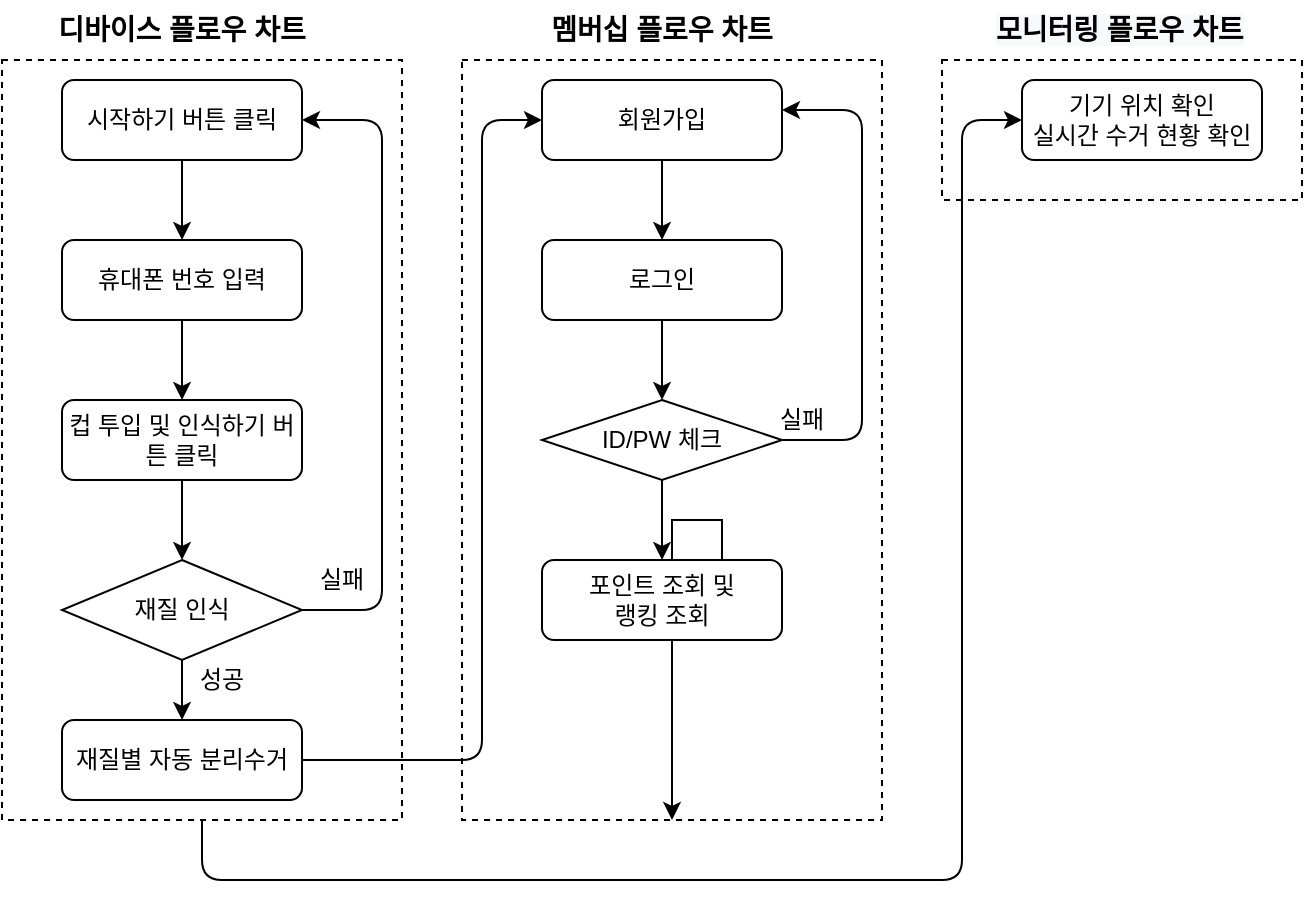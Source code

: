 <mxfile version="14.7.4" type="github">
  <diagram id="C5RBs43oDa-KdzZeNtuy" name="Page-1">
    <mxGraphModel dx="984" dy="611" grid="1" gridSize="10" guides="1" tooltips="1" connect="1" arrows="1" fold="1" page="1" pageScale="1" pageWidth="827" pageHeight="1169" math="0" shadow="0">
      <root>
        <mxCell id="WIyWlLk6GJQsqaUBKTNV-0" />
        <mxCell id="WIyWlLk6GJQsqaUBKTNV-1" parent="WIyWlLk6GJQsqaUBKTNV-0" />
        <mxCell id="MgjCvjXY0JyHCziUCUVd-40" value="" style="rounded=0;whiteSpace=wrap;html=1;dashed=1;" vertex="1" parent="WIyWlLk6GJQsqaUBKTNV-1">
          <mxGeometry x="600" y="70" width="180" height="70" as="geometry" />
        </mxCell>
        <mxCell id="MgjCvjXY0JyHCziUCUVd-38" value="" style="rounded=0;whiteSpace=wrap;html=1;dashed=1;" vertex="1" parent="WIyWlLk6GJQsqaUBKTNV-1">
          <mxGeometry x="360" y="70" width="210" height="380" as="geometry" />
        </mxCell>
        <mxCell id="MgjCvjXY0JyHCziUCUVd-17" value="" style="rounded=0;whiteSpace=wrap;html=1;dashed=1;" vertex="1" parent="WIyWlLk6GJQsqaUBKTNV-1">
          <mxGeometry x="130" y="70" width="200" height="380" as="geometry" />
        </mxCell>
        <mxCell id="WIyWlLk6GJQsqaUBKTNV-3" value="시작하기 버튼 클릭" style="rounded=1;whiteSpace=wrap;html=1;fontSize=12;glass=0;strokeWidth=1;shadow=0;" parent="WIyWlLk6GJQsqaUBKTNV-1" vertex="1">
          <mxGeometry x="160" y="80" width="120" height="40" as="geometry" />
        </mxCell>
        <mxCell id="MgjCvjXY0JyHCziUCUVd-1" value="휴대폰 번호 입력" style="rounded=1;whiteSpace=wrap;html=1;fontSize=12;glass=0;strokeWidth=1;shadow=0;" vertex="1" parent="WIyWlLk6GJQsqaUBKTNV-1">
          <mxGeometry x="160" y="160" width="120" height="40" as="geometry" />
        </mxCell>
        <mxCell id="MgjCvjXY0JyHCziUCUVd-2" value="컵 투입 및 인식하기 버튼 클릭" style="rounded=1;whiteSpace=wrap;html=1;fontSize=12;glass=0;strokeWidth=1;shadow=0;" vertex="1" parent="WIyWlLk6GJQsqaUBKTNV-1">
          <mxGeometry x="160" y="240" width="120" height="40" as="geometry" />
        </mxCell>
        <mxCell id="MgjCvjXY0JyHCziUCUVd-6" value="" style="endArrow=classic;html=1;exitX=0.5;exitY=1;exitDx=0;exitDy=0;" edge="1" parent="WIyWlLk6GJQsqaUBKTNV-1" source="MgjCvjXY0JyHCziUCUVd-1">
          <mxGeometry width="50" height="50" relative="1" as="geometry">
            <mxPoint x="350" y="270" as="sourcePoint" />
            <mxPoint x="220" y="240" as="targetPoint" />
          </mxGeometry>
        </mxCell>
        <mxCell id="MgjCvjXY0JyHCziUCUVd-8" value="" style="endArrow=classic;html=1;exitX=0.5;exitY=1;exitDx=0;exitDy=0;" edge="1" parent="WIyWlLk6GJQsqaUBKTNV-1" source="WIyWlLk6GJQsqaUBKTNV-3">
          <mxGeometry width="50" height="50" relative="1" as="geometry">
            <mxPoint x="360" y="240" as="sourcePoint" />
            <mxPoint x="220" y="160" as="targetPoint" />
          </mxGeometry>
        </mxCell>
        <mxCell id="MgjCvjXY0JyHCziUCUVd-9" value="재질 인식" style="rhombus;whiteSpace=wrap;html=1;" vertex="1" parent="WIyWlLk6GJQsqaUBKTNV-1">
          <mxGeometry x="160" y="320" width="120" height="50" as="geometry" />
        </mxCell>
        <mxCell id="MgjCvjXY0JyHCziUCUVd-11" value="" style="endArrow=classic;html=1;exitX=1;exitY=0.5;exitDx=0;exitDy=0;entryX=1;entryY=0.5;entryDx=0;entryDy=0;" edge="1" parent="WIyWlLk6GJQsqaUBKTNV-1" source="MgjCvjXY0JyHCziUCUVd-9" target="WIyWlLk6GJQsqaUBKTNV-3">
          <mxGeometry width="50" height="50" relative="1" as="geometry">
            <mxPoint x="280" y="355" as="sourcePoint" />
            <mxPoint x="280" y="100" as="targetPoint" />
            <Array as="points">
              <mxPoint x="320" y="345" />
              <mxPoint x="320" y="230" />
              <mxPoint x="320" y="100" />
            </Array>
          </mxGeometry>
        </mxCell>
        <mxCell id="MgjCvjXY0JyHCziUCUVd-12" value="" style="endArrow=classic;html=1;exitX=0.5;exitY=1;exitDx=0;exitDy=0;entryX=0.5;entryY=0;entryDx=0;entryDy=0;" edge="1" parent="WIyWlLk6GJQsqaUBKTNV-1" source="MgjCvjXY0JyHCziUCUVd-2" target="MgjCvjXY0JyHCziUCUVd-9">
          <mxGeometry width="50" height="50" relative="1" as="geometry">
            <mxPoint x="190" y="360" as="sourcePoint" />
            <mxPoint x="240" y="310" as="targetPoint" />
          </mxGeometry>
        </mxCell>
        <mxCell id="MgjCvjXY0JyHCziUCUVd-13" value="실패" style="text;html=1;strokeColor=none;fillColor=none;align=center;verticalAlign=middle;whiteSpace=wrap;rounded=0;" vertex="1" parent="WIyWlLk6GJQsqaUBKTNV-1">
          <mxGeometry x="280" y="320" width="40" height="20" as="geometry" />
        </mxCell>
        <mxCell id="MgjCvjXY0JyHCziUCUVd-15" value="재질별 자동 분리수거" style="rounded=1;whiteSpace=wrap;html=1;" vertex="1" parent="WIyWlLk6GJQsqaUBKTNV-1">
          <mxGeometry x="160" y="400" width="120" height="40" as="geometry" />
        </mxCell>
        <mxCell id="MgjCvjXY0JyHCziUCUVd-16" value="" style="endArrow=classic;html=1;exitX=0.5;exitY=1;exitDx=0;exitDy=0;entryX=0.5;entryY=0;entryDx=0;entryDy=0;" edge="1" parent="WIyWlLk6GJQsqaUBKTNV-1" source="MgjCvjXY0JyHCziUCUVd-9" target="MgjCvjXY0JyHCziUCUVd-15">
          <mxGeometry width="50" height="50" relative="1" as="geometry">
            <mxPoint x="210" y="430" as="sourcePoint" />
            <mxPoint x="260" y="380" as="targetPoint" />
          </mxGeometry>
        </mxCell>
        <mxCell id="MgjCvjXY0JyHCziUCUVd-18" value="성공" style="text;html=1;strokeColor=none;fillColor=none;align=center;verticalAlign=middle;whiteSpace=wrap;rounded=0;dashed=1;" vertex="1" parent="WIyWlLk6GJQsqaUBKTNV-1">
          <mxGeometry x="220" y="370" width="40" height="20" as="geometry" />
        </mxCell>
        <mxCell id="MgjCvjXY0JyHCziUCUVd-21" value="회원가입" style="rounded=1;whiteSpace=wrap;html=1;" vertex="1" parent="WIyWlLk6GJQsqaUBKTNV-1">
          <mxGeometry x="400" y="80" width="120" height="40" as="geometry" />
        </mxCell>
        <mxCell id="MgjCvjXY0JyHCziUCUVd-22" value="로그인" style="rounded=1;whiteSpace=wrap;html=1;" vertex="1" parent="WIyWlLk6GJQsqaUBKTNV-1">
          <mxGeometry x="400" y="160" width="120" height="40" as="geometry" />
        </mxCell>
        <mxCell id="MgjCvjXY0JyHCziUCUVd-23" value="ID/PW 체크" style="rhombus;whiteSpace=wrap;html=1;" vertex="1" parent="WIyWlLk6GJQsqaUBKTNV-1">
          <mxGeometry x="400" y="240" width="120" height="40" as="geometry" />
        </mxCell>
        <mxCell id="MgjCvjXY0JyHCziUCUVd-24" value="" style="endArrow=classic;html=1;exitX=1;exitY=0.5;exitDx=0;exitDy=0;entryX=1;entryY=0.5;entryDx=0;entryDy=0;" edge="1" parent="WIyWlLk6GJQsqaUBKTNV-1" source="MgjCvjXY0JyHCziUCUVd-23">
          <mxGeometry width="50" height="50" relative="1" as="geometry">
            <mxPoint x="520" y="340" as="sourcePoint" />
            <mxPoint x="520" y="95" as="targetPoint" />
            <Array as="points">
              <mxPoint x="560" y="260" />
              <mxPoint x="560" y="225" />
              <mxPoint x="560" y="95" />
            </Array>
          </mxGeometry>
        </mxCell>
        <mxCell id="MgjCvjXY0JyHCziUCUVd-25" value="실패" style="text;html=1;strokeColor=none;fillColor=none;align=center;verticalAlign=middle;whiteSpace=wrap;rounded=0;" vertex="1" parent="WIyWlLk6GJQsqaUBKTNV-1">
          <mxGeometry x="510" y="240" width="40" height="20" as="geometry" />
        </mxCell>
        <mxCell id="MgjCvjXY0JyHCziUCUVd-39" style="edgeStyle=orthogonalEdgeStyle;rounded=0;orthogonalLoop=1;jettySize=auto;html=1;exitX=0.75;exitY=0;exitDx=0;exitDy=0;" edge="1" parent="WIyWlLk6GJQsqaUBKTNV-1" source="MgjCvjXY0JyHCziUCUVd-26" target="MgjCvjXY0JyHCziUCUVd-38">
          <mxGeometry relative="1" as="geometry" />
        </mxCell>
        <mxCell id="MgjCvjXY0JyHCziUCUVd-26" value="포인트 조회 및&lt;br&gt;랭킹 조회" style="rounded=1;whiteSpace=wrap;html=1;" vertex="1" parent="WIyWlLk6GJQsqaUBKTNV-1">
          <mxGeometry x="400" y="320" width="120" height="40" as="geometry" />
        </mxCell>
        <mxCell id="MgjCvjXY0JyHCziUCUVd-29" value="" style="endArrow=classic;html=1;exitX=1;exitY=0.5;exitDx=0;exitDy=0;entryX=0;entryY=0.5;entryDx=0;entryDy=0;" edge="1" parent="WIyWlLk6GJQsqaUBKTNV-1" source="MgjCvjXY0JyHCziUCUVd-15" target="MgjCvjXY0JyHCziUCUVd-21">
          <mxGeometry width="50" height="50" relative="1" as="geometry">
            <mxPoint x="220" y="370" as="sourcePoint" />
            <mxPoint x="370" y="96.469" as="targetPoint" />
            <Array as="points">
              <mxPoint x="370" y="420" />
              <mxPoint x="370" y="260" />
              <mxPoint x="370" y="100" />
            </Array>
          </mxGeometry>
        </mxCell>
        <mxCell id="MgjCvjXY0JyHCziUCUVd-30" value="" style="endArrow=classic;html=1;exitX=0.5;exitY=1;exitDx=0;exitDy=0;entryX=0.5;entryY=0;entryDx=0;entryDy=0;" edge="1" parent="WIyWlLk6GJQsqaUBKTNV-1" source="MgjCvjXY0JyHCziUCUVd-21" target="MgjCvjXY0JyHCziUCUVd-22">
          <mxGeometry width="50" height="50" relative="1" as="geometry">
            <mxPoint x="640" y="300" as="sourcePoint" />
            <mxPoint x="690" y="250" as="targetPoint" />
          </mxGeometry>
        </mxCell>
        <mxCell id="MgjCvjXY0JyHCziUCUVd-31" value="" style="endArrow=classic;html=1;exitX=0.5;exitY=1;exitDx=0;exitDy=0;entryX=0.5;entryY=0;entryDx=0;entryDy=0;" edge="1" parent="WIyWlLk6GJQsqaUBKTNV-1" source="MgjCvjXY0JyHCziUCUVd-22" target="MgjCvjXY0JyHCziUCUVd-23">
          <mxGeometry width="50" height="50" relative="1" as="geometry">
            <mxPoint x="470" y="130" as="sourcePoint" />
            <mxPoint x="470" y="170" as="targetPoint" />
            <Array as="points" />
          </mxGeometry>
        </mxCell>
        <mxCell id="MgjCvjXY0JyHCziUCUVd-32" value="" style="endArrow=classic;html=1;exitX=0.5;exitY=1;exitDx=0;exitDy=0;entryX=0.5;entryY=0;entryDx=0;entryDy=0;" edge="1" parent="WIyWlLk6GJQsqaUBKTNV-1" source="MgjCvjXY0JyHCziUCUVd-23" target="MgjCvjXY0JyHCziUCUVd-26">
          <mxGeometry width="50" height="50" relative="1" as="geometry">
            <mxPoint x="490" y="330" as="sourcePoint" />
            <mxPoint x="540" y="280" as="targetPoint" />
          </mxGeometry>
        </mxCell>
        <mxCell id="MgjCvjXY0JyHCziUCUVd-34" value="기기 위치 확인&lt;br&gt;실시간 수거 현황 확인" style="rounded=1;whiteSpace=wrap;html=1;" vertex="1" parent="WIyWlLk6GJQsqaUBKTNV-1">
          <mxGeometry x="640" y="80" width="120" height="40" as="geometry" />
        </mxCell>
        <mxCell id="MgjCvjXY0JyHCziUCUVd-36" value="" style="endArrow=classic;html=1;entryX=0;entryY=0.5;entryDx=0;entryDy=0;exitX=0.5;exitY=1;exitDx=0;exitDy=0;" edge="1" parent="WIyWlLk6GJQsqaUBKTNV-1" source="MgjCvjXY0JyHCziUCUVd-17" target="MgjCvjXY0JyHCziUCUVd-34">
          <mxGeometry width="50" height="50" relative="1" as="geometry">
            <mxPoint x="280" y="420" as="sourcePoint" />
            <mxPoint x="600" y="420" as="targetPoint" />
            <Array as="points">
              <mxPoint x="230" y="480" />
              <mxPoint x="450" y="480" />
              <mxPoint x="610" y="480" />
              <mxPoint x="610" y="100" />
            </Array>
          </mxGeometry>
        </mxCell>
        <mxCell id="MgjCvjXY0JyHCziUCUVd-41" value="디바이스 플로우 차트" style="text;html=1;strokeColor=none;fillColor=none;align=center;verticalAlign=middle;whiteSpace=wrap;rounded=0;dashed=1;fontSize=14;fontStyle=1" vertex="1" parent="WIyWlLk6GJQsqaUBKTNV-1">
          <mxGeometry x="150" y="40" width="140" height="30" as="geometry" />
        </mxCell>
        <mxCell id="MgjCvjXY0JyHCziUCUVd-42" value="멤버십 플로우 차트" style="text;html=1;strokeColor=none;fillColor=none;align=center;verticalAlign=middle;whiteSpace=wrap;rounded=0;dashed=1;fontSize=14;fontStyle=1" vertex="1" parent="WIyWlLk6GJQsqaUBKTNV-1">
          <mxGeometry x="390" y="40" width="140" height="30" as="geometry" />
        </mxCell>
        <mxCell id="MgjCvjXY0JyHCziUCUVd-43" value="&lt;span style=&quot;color: rgb(0 , 0 , 0) ; font-family: &amp;#34;helvetica&amp;#34; ; font-size: 14px ; font-style: normal ; font-weight: 700 ; letter-spacing: normal ; text-align: center ; text-indent: 0px ; text-transform: none ; word-spacing: 0px ; background-color: rgb(248 , 249 , 250) ; display: inline ; float: none&quot;&gt;모니터링 플로우 차트&lt;/span&gt;" style="text;whiteSpace=wrap;html=1;fontSize=14;" vertex="1" parent="WIyWlLk6GJQsqaUBKTNV-1">
          <mxGeometry x="625" y="40" width="150" height="30" as="geometry" />
        </mxCell>
      </root>
    </mxGraphModel>
  </diagram>
</mxfile>
